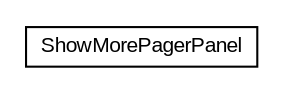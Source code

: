 #!/usr/local/bin/dot
#
# Class diagram 
# Generated by UMLGraph version R5_6-24-gf6e263 (http://www.umlgraph.org/)
#

digraph G {
	edge [fontname="arial",fontsize=10,labelfontname="arial",labelfontsize=10];
	node [fontname="arial",fontsize=10,shape=plaintext];
	nodesep=0.25;
	ranksep=0.5;
	rankdir=LR;
	// com.gwtplatform.carstore.client.application.ui.ShowMorePagerPanel
	c67865 [label=<<table title="com.gwtplatform.carstore.client.application.ui.ShowMorePagerPanel" border="0" cellborder="1" cellspacing="0" cellpadding="2" port="p" href="./ShowMorePagerPanel.html">
		<tr><td><table border="0" cellspacing="0" cellpadding="1">
<tr><td align="center" balign="center"> ShowMorePagerPanel </td></tr>
		</table></td></tr>
		</table>>, URL="./ShowMorePagerPanel.html", fontname="arial", fontcolor="black", fontsize=10.0];
}

